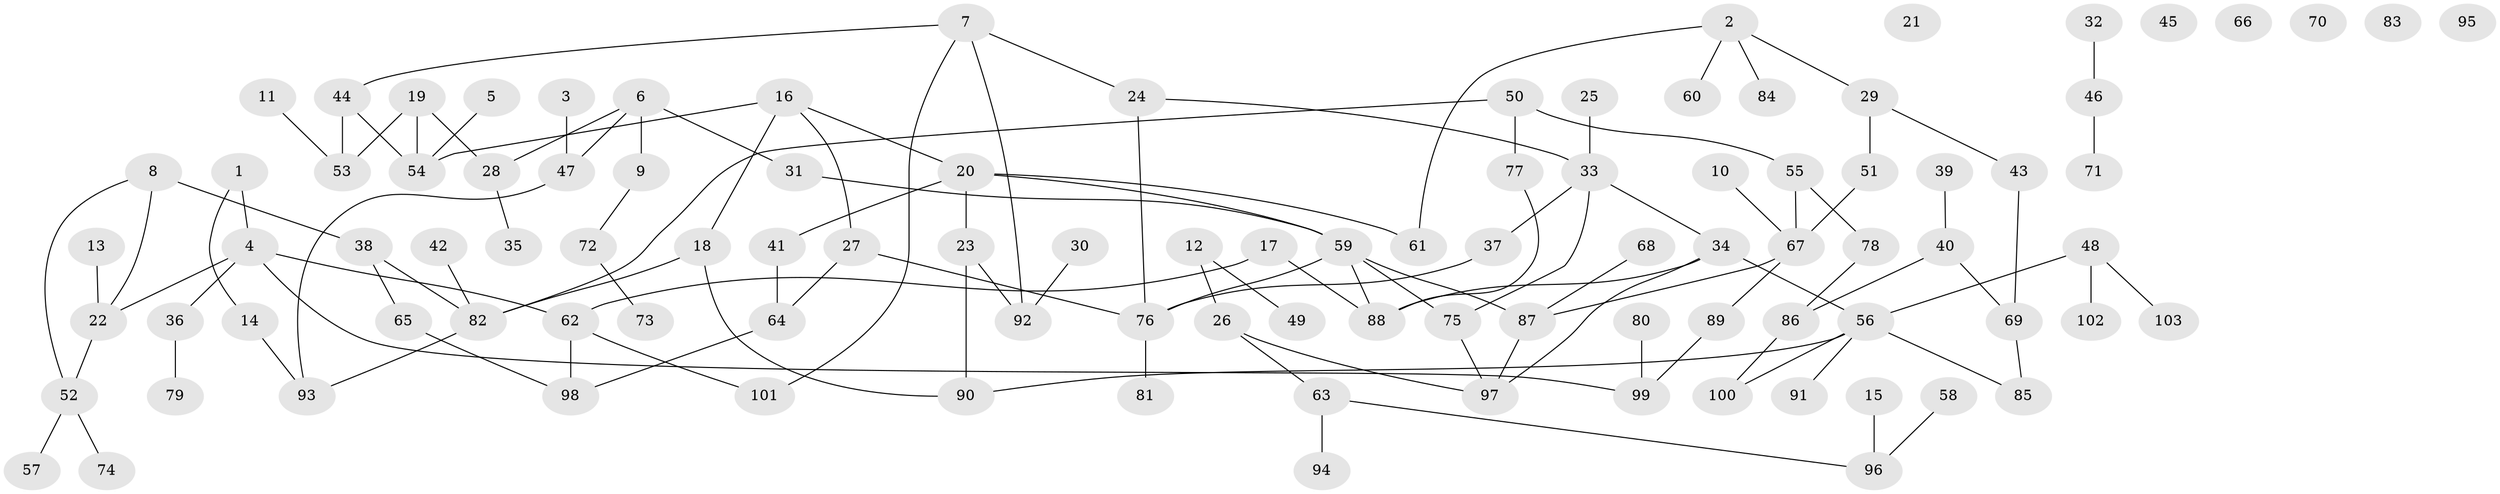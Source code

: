 // Generated by graph-tools (version 1.1) at 2025/33/03/09/25 02:33:59]
// undirected, 103 vertices, 122 edges
graph export_dot {
graph [start="1"]
  node [color=gray90,style=filled];
  1;
  2;
  3;
  4;
  5;
  6;
  7;
  8;
  9;
  10;
  11;
  12;
  13;
  14;
  15;
  16;
  17;
  18;
  19;
  20;
  21;
  22;
  23;
  24;
  25;
  26;
  27;
  28;
  29;
  30;
  31;
  32;
  33;
  34;
  35;
  36;
  37;
  38;
  39;
  40;
  41;
  42;
  43;
  44;
  45;
  46;
  47;
  48;
  49;
  50;
  51;
  52;
  53;
  54;
  55;
  56;
  57;
  58;
  59;
  60;
  61;
  62;
  63;
  64;
  65;
  66;
  67;
  68;
  69;
  70;
  71;
  72;
  73;
  74;
  75;
  76;
  77;
  78;
  79;
  80;
  81;
  82;
  83;
  84;
  85;
  86;
  87;
  88;
  89;
  90;
  91;
  92;
  93;
  94;
  95;
  96;
  97;
  98;
  99;
  100;
  101;
  102;
  103;
  1 -- 4;
  1 -- 14;
  2 -- 29;
  2 -- 60;
  2 -- 61;
  2 -- 84;
  3 -- 47;
  4 -- 22;
  4 -- 36;
  4 -- 62;
  4 -- 99;
  5 -- 54;
  6 -- 9;
  6 -- 28;
  6 -- 31;
  6 -- 47;
  7 -- 24;
  7 -- 44;
  7 -- 92;
  7 -- 101;
  8 -- 22;
  8 -- 38;
  8 -- 52;
  9 -- 72;
  10 -- 67;
  11 -- 53;
  12 -- 26;
  12 -- 49;
  13 -- 22;
  14 -- 93;
  15 -- 96;
  16 -- 18;
  16 -- 20;
  16 -- 27;
  16 -- 54;
  17 -- 62;
  17 -- 88;
  18 -- 82;
  18 -- 90;
  19 -- 28;
  19 -- 53;
  19 -- 54;
  20 -- 23;
  20 -- 41;
  20 -- 59;
  20 -- 61;
  22 -- 52;
  23 -- 90;
  23 -- 92;
  24 -- 33;
  24 -- 76;
  25 -- 33;
  26 -- 63;
  26 -- 97;
  27 -- 64;
  27 -- 76;
  28 -- 35;
  29 -- 43;
  29 -- 51;
  30 -- 92;
  31 -- 59;
  32 -- 46;
  33 -- 34;
  33 -- 37;
  33 -- 75;
  34 -- 56;
  34 -- 88;
  34 -- 97;
  36 -- 79;
  37 -- 76;
  38 -- 65;
  38 -- 82;
  39 -- 40;
  40 -- 69;
  40 -- 86;
  41 -- 64;
  42 -- 82;
  43 -- 69;
  44 -- 53;
  44 -- 54;
  46 -- 71;
  47 -- 93;
  48 -- 56;
  48 -- 102;
  48 -- 103;
  50 -- 55;
  50 -- 77;
  50 -- 82;
  51 -- 67;
  52 -- 57;
  52 -- 74;
  55 -- 67;
  55 -- 78;
  56 -- 85;
  56 -- 90;
  56 -- 91;
  56 -- 100;
  58 -- 96;
  59 -- 75;
  59 -- 76;
  59 -- 87;
  59 -- 88;
  62 -- 98;
  62 -- 101;
  63 -- 94;
  63 -- 96;
  64 -- 98;
  65 -- 98;
  67 -- 87;
  67 -- 89;
  68 -- 87;
  69 -- 85;
  72 -- 73;
  75 -- 97;
  76 -- 81;
  77 -- 88;
  78 -- 86;
  80 -- 99;
  82 -- 93;
  86 -- 100;
  87 -- 97;
  89 -- 99;
}
